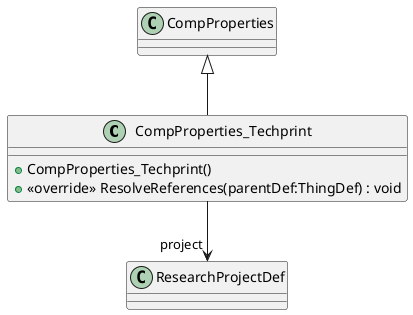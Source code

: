 @startuml
class CompProperties_Techprint {
    + CompProperties_Techprint()
    + <<override>> ResolveReferences(parentDef:ThingDef) : void
}
CompProperties <|-- CompProperties_Techprint
CompProperties_Techprint --> "project" ResearchProjectDef
@enduml
